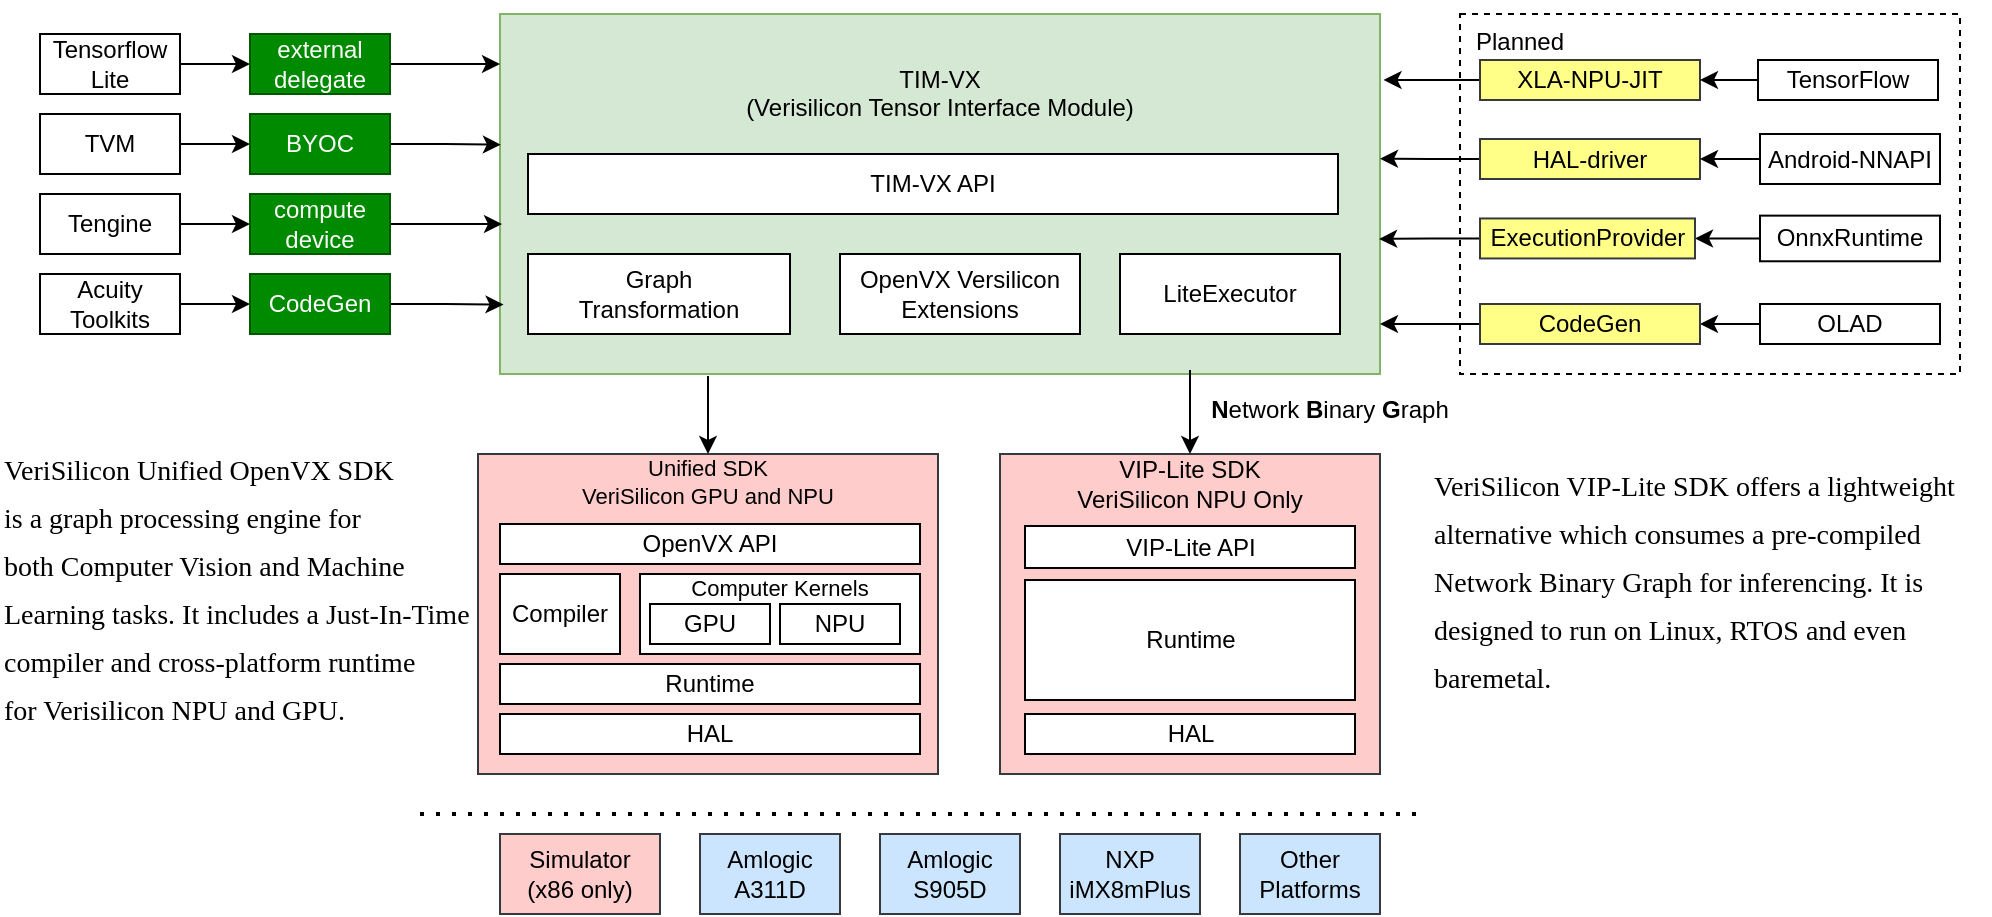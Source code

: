<mxfile version="15.5.2" type="device"><diagram id="VHfcqXCgYyYvh84WI8c_" name="Page-1"><mxGraphModel dx="1639" dy="747" grid="1" gridSize="10" guides="1" tooltips="1" connect="1" arrows="1" fold="1" page="1" pageScale="1" pageWidth="1920" pageHeight="1200" math="0" shadow="0"><root><mxCell id="0"/><mxCell id="1" parent="0"/><mxCell id="7hn8l3dEzRy8Bgzg2w-8-24" value="" style="rounded=0;whiteSpace=wrap;html=1;strokeColor=#000000;fontColor=#000000;dashed=1;" parent="1" vertex="1"><mxGeometry x="760" y="37" width="250" height="180" as="geometry"/></mxCell><mxCell id="O1ek9wwueyP22K0zIJVe-6" value="Unified SDK&lt;br style=&quot;font-size: 11px&quot;&gt;VeriSilicon GPU and NPU&lt;br&gt;&lt;br&gt;&lt;br&gt;&lt;br&gt;&lt;br&gt;&lt;br&gt;&lt;br style=&quot;font-size: 11px&quot;&gt;&lt;br style=&quot;font-size: 11px&quot;&gt;&lt;br style=&quot;font-size: 11px&quot;&gt;&lt;br style=&quot;font-size: 11px&quot;&gt;&lt;br style=&quot;font-size: 11px&quot;&gt;" style="rounded=0;whiteSpace=wrap;html=1;fillColor=#ffcccc;fontSize=11;strokeColor=#36393d;" parent="1" vertex="1"><mxGeometry x="269" y="257" width="230" height="160" as="geometry"/></mxCell><mxCell id="O1ek9wwueyP22K0zIJVe-44" value="Computer Kernels&lt;br style=&quot;font-size: 11px;&quot;&gt;&lt;br style=&quot;font-size: 11px;&quot;&gt;&lt;br style=&quot;font-size: 11px;&quot;&gt;" style="rounded=0;whiteSpace=wrap;html=1;fontSize=11;" parent="1" vertex="1"><mxGeometry x="350" y="317" width="140" height="40" as="geometry"/></mxCell><mxCell id="O1ek9wwueyP22K0zIJVe-5" value="TIM-VX&lt;br&gt;(Verisilicon Tensor Interface Module)&lt;br&gt;&lt;br&gt;&lt;br&gt;&lt;br&gt;&lt;br&gt;&lt;br&gt;&lt;br&gt;&lt;br&gt;" style="rounded=0;whiteSpace=wrap;html=1;fillColor=#d5e8d4;strokeColor=#82b366;" parent="1" vertex="1"><mxGeometry x="280" y="37" width="440" height="180" as="geometry"/></mxCell><mxCell id="O1ek9wwueyP22K0zIJVe-1" value="TIM-VX API" style="rounded=0;whiteSpace=wrap;html=1;" parent="1" vertex="1"><mxGeometry x="294" y="107" width="405" height="30" as="geometry"/></mxCell><mxCell id="O1ek9wwueyP22K0zIJVe-2" value="Graph&lt;br&gt;Transformation" style="rounded=0;whiteSpace=wrap;html=1;" parent="1" vertex="1"><mxGeometry x="294" y="157" width="131" height="40" as="geometry"/></mxCell><mxCell id="O1ek9wwueyP22K0zIJVe-4" value="OpenVX Versilicon Extensions" style="rounded=0;whiteSpace=wrap;html=1;align=center;" parent="1" vertex="1"><mxGeometry x="450" y="157" width="120" height="40" as="geometry"/></mxCell><mxCell id="O1ek9wwueyP22K0zIJVe-7" value="HAL" style="rounded=0;whiteSpace=wrap;html=1;" parent="1" vertex="1"><mxGeometry x="280" y="387" width="210" height="20" as="geometry"/></mxCell><mxCell id="O1ek9wwueyP22K0zIJVe-8" value="OpenVX API" style="rounded=0;whiteSpace=wrap;html=1;" parent="1" vertex="1"><mxGeometry x="280" y="292" width="210" height="20" as="geometry"/></mxCell><mxCell id="O1ek9wwueyP22K0zIJVe-12" value="Compiler" style="rounded=0;whiteSpace=wrap;html=1;" parent="1" vertex="1"><mxGeometry x="280" y="317" width="60" height="40" as="geometry"/></mxCell><mxCell id="O1ek9wwueyP22K0zIJVe-13" value="Amlogic&lt;br&gt;A311D" style="rounded=0;whiteSpace=wrap;html=1;fillColor=#cce5ff;strokeColor=#36393d;" parent="1" vertex="1"><mxGeometry x="380" y="447" width="70" height="40" as="geometry"/></mxCell><mxCell id="O1ek9wwueyP22K0zIJVe-15" value="NXP&lt;br&gt;iMX8mPlus" style="rounded=0;whiteSpace=wrap;html=1;fillColor=#cce5ff;strokeColor=#36393d;" parent="1" vertex="1"><mxGeometry x="560" y="447" width="70" height="40" as="geometry"/></mxCell><mxCell id="O1ek9wwueyP22K0zIJVe-16" value="Simulator&lt;br&gt;(x86 only)" style="rounded=0;whiteSpace=wrap;html=1;fillColor=#ffcccc;strokeColor=#36393d;" parent="1" vertex="1"><mxGeometry x="280" y="447" width="80" height="40" as="geometry"/></mxCell><mxCell id="O1ek9wwueyP22K0zIJVe-32" style="edgeStyle=orthogonalEdgeStyle;rounded=0;orthogonalLoop=1;jettySize=auto;html=1;exitX=1;exitY=0.5;exitDx=0;exitDy=0;" parent="1" source="O1ek9wwueyP22K0zIJVe-17" edge="1"><mxGeometry relative="1" as="geometry"><mxPoint x="280" y="62" as="targetPoint"/></mxGeometry></mxCell><mxCell id="O1ek9wwueyP22K0zIJVe-17" value="external&lt;br&gt;delegate" style="rounded=0;whiteSpace=wrap;html=1;fillColor=#008a00;strokeColor=#005700;fontColor=#ffffff;" parent="1" vertex="1"><mxGeometry x="155" y="47" width="70" height="30" as="geometry"/></mxCell><mxCell id="O1ek9wwueyP22K0zIJVe-34" style="edgeStyle=orthogonalEdgeStyle;rounded=0;orthogonalLoop=1;jettySize=auto;html=1;exitX=1;exitY=0.5;exitDx=0;exitDy=0;entryX=0.001;entryY=0.363;entryDx=0;entryDy=0;entryPerimeter=0;" parent="1" source="O1ek9wwueyP22K0zIJVe-18" target="O1ek9wwueyP22K0zIJVe-5" edge="1"><mxGeometry relative="1" as="geometry"><mxPoint x="277" y="102" as="targetPoint"/></mxGeometry></mxCell><mxCell id="O1ek9wwueyP22K0zIJVe-18" value="BYOC" style="rounded=0;whiteSpace=wrap;html=1;fillColor=#008a00;strokeColor=#005700;fontColor=#ffffff;" parent="1" vertex="1"><mxGeometry x="155" y="87" width="70" height="30" as="geometry"/></mxCell><mxCell id="O1ek9wwueyP22K0zIJVe-36" style="edgeStyle=orthogonalEdgeStyle;rounded=0;orthogonalLoop=1;jettySize=auto;html=1;exitX=1;exitY=0.5;exitDx=0;exitDy=0;" parent="1" source="O1ek9wwueyP22K0zIJVe-19" edge="1"><mxGeometry relative="1" as="geometry"><mxPoint x="281" y="142" as="targetPoint"/></mxGeometry></mxCell><mxCell id="O1ek9wwueyP22K0zIJVe-19" value="compute&lt;br&gt;device" style="rounded=0;whiteSpace=wrap;html=1;fillColor=#008a00;strokeColor=#005700;fontColor=#ffffff;" parent="1" vertex="1"><mxGeometry x="155" y="127" width="70" height="30" as="geometry"/></mxCell><mxCell id="O1ek9wwueyP22K0zIJVe-31" style="edgeStyle=orthogonalEdgeStyle;rounded=0;orthogonalLoop=1;jettySize=auto;html=1;exitX=1;exitY=0.5;exitDx=0;exitDy=0;entryX=0;entryY=0.5;entryDx=0;entryDy=0;" parent="1" source="O1ek9wwueyP22K0zIJVe-21" target="O1ek9wwueyP22K0zIJVe-17" edge="1"><mxGeometry relative="1" as="geometry"/></mxCell><mxCell id="O1ek9wwueyP22K0zIJVe-21" value="Tensorflow Lite" style="rounded=0;whiteSpace=wrap;html=1;" parent="1" vertex="1"><mxGeometry x="50" y="47" width="70" height="30" as="geometry"/></mxCell><mxCell id="O1ek9wwueyP22K0zIJVe-33" style="edgeStyle=orthogonalEdgeStyle;rounded=0;orthogonalLoop=1;jettySize=auto;html=1;exitX=1;exitY=0.5;exitDx=0;exitDy=0;entryX=0;entryY=0.5;entryDx=0;entryDy=0;" parent="1" source="O1ek9wwueyP22K0zIJVe-22" target="O1ek9wwueyP22K0zIJVe-18" edge="1"><mxGeometry relative="1" as="geometry"/></mxCell><mxCell id="O1ek9wwueyP22K0zIJVe-22" value="TVM" style="rounded=0;whiteSpace=wrap;html=1;" parent="1" vertex="1"><mxGeometry x="50" y="87" width="70" height="30" as="geometry"/></mxCell><mxCell id="O1ek9wwueyP22K0zIJVe-35" style="edgeStyle=orthogonalEdgeStyle;rounded=0;orthogonalLoop=1;jettySize=auto;html=1;exitX=1;exitY=0.5;exitDx=0;exitDy=0;" parent="1" source="O1ek9wwueyP22K0zIJVe-23" target="O1ek9wwueyP22K0zIJVe-19" edge="1"><mxGeometry relative="1" as="geometry"/></mxCell><mxCell id="O1ek9wwueyP22K0zIJVe-23" value="Tengine" style="rounded=0;whiteSpace=wrap;html=1;" parent="1" vertex="1"><mxGeometry x="50" y="127" width="70" height="30" as="geometry"/></mxCell><mxCell id="E49QVNKm6BqZbPj6xxwa-10" style="edgeStyle=orthogonalEdgeStyle;rounded=0;orthogonalLoop=1;jettySize=auto;html=1;exitX=1;exitY=0.5;exitDx=0;exitDy=0;entryX=0;entryY=0.5;entryDx=0;entryDy=0;fontSize=20;fontColor=#FFFFFF;" edge="1" parent="1" source="O1ek9wwueyP22K0zIJVe-27" target="E49QVNKm6BqZbPj6xxwa-9"><mxGeometry relative="1" as="geometry"/></mxCell><mxCell id="O1ek9wwueyP22K0zIJVe-27" value="Acuity&lt;br&gt;Toolkits" style="rounded=0;whiteSpace=wrap;html=1;" parent="1" vertex="1"><mxGeometry x="50" y="167" width="70" height="30" as="geometry"/></mxCell><mxCell id="O1ek9wwueyP22K0zIJVe-28" value="Other Platforms" style="rounded=0;whiteSpace=wrap;html=1;fillColor=#cce5ff;strokeColor=#36393d;" parent="1" vertex="1"><mxGeometry x="650" y="447" width="70" height="40" as="geometry"/></mxCell><mxCell id="O1ek9wwueyP22K0zIJVe-29" value="" style="endArrow=none;dashed=1;html=1;dashPattern=1 3;strokeWidth=2;rounded=0;" parent="1" edge="1"><mxGeometry width="50" height="50" relative="1" as="geometry"><mxPoint x="240" y="437" as="sourcePoint"/><mxPoint x="740" y="437" as="targetPoint"/></mxGeometry></mxCell><mxCell id="O1ek9wwueyP22K0zIJVe-39" value="VIP-Lite SDK&lt;br&gt;VeriSilicon NPU Only&lt;br&gt;&lt;br&gt;&lt;br&gt;&lt;br&gt;&lt;br&gt;&lt;br&gt;&lt;br&gt;&lt;br&gt;&lt;br&gt;&lt;br&gt;" style="rounded=0;whiteSpace=wrap;html=1;fillColor=#ffcccc;strokeColor=#36393d;" parent="1" vertex="1"><mxGeometry x="530" y="257" width="190" height="160" as="geometry"/></mxCell><mxCell id="O1ek9wwueyP22K0zIJVe-40" value="HAL" style="rounded=0;whiteSpace=wrap;html=1;" parent="1" vertex="1"><mxGeometry x="542.5" y="387" width="165" height="20" as="geometry"/></mxCell><mxCell id="O1ek9wwueyP22K0zIJVe-41" value="Runtime" style="rounded=0;whiteSpace=wrap;html=1;" parent="1" vertex="1"><mxGeometry x="542.5" y="320" width="165" height="60" as="geometry"/></mxCell><mxCell id="O1ek9wwueyP22K0zIJVe-42" value="GPU" style="rounded=0;whiteSpace=wrap;html=1;" parent="1" vertex="1"><mxGeometry x="355" y="332" width="60" height="20" as="geometry"/></mxCell><mxCell id="O1ek9wwueyP22K0zIJVe-43" value="NPU" style="rounded=0;whiteSpace=wrap;html=1;" parent="1" vertex="1"><mxGeometry x="420" y="332" width="60" height="20" as="geometry"/></mxCell><mxCell id="O1ek9wwueyP22K0zIJVe-45" value="Runtime" style="rounded=0;whiteSpace=wrap;html=1;" parent="1" vertex="1"><mxGeometry x="280" y="362" width="210" height="20" as="geometry"/></mxCell><mxCell id="O1ek9wwueyP22K0zIJVe-48" value="LiteExecutor" style="rounded=0;whiteSpace=wrap;html=1;" parent="1" vertex="1"><mxGeometry x="590" y="157" width="110" height="40" as="geometry"/></mxCell><mxCell id="7hn8l3dEzRy8Bgzg2w-8-1" value="" style="endArrow=classic;html=1;" parent="1" target="O1ek9wwueyP22K0zIJVe-39" edge="1"><mxGeometry width="50" height="50" relative="1" as="geometry"><mxPoint x="625" y="215" as="sourcePoint"/><mxPoint x="800" y="217" as="targetPoint"/></mxGeometry></mxCell><mxCell id="7hn8l3dEzRy8Bgzg2w-8-2" value="&lt;b&gt;N&lt;/b&gt;etwork &lt;b&gt;B&lt;/b&gt;inary &lt;b&gt;G&lt;/b&gt;raph" style="text;html=1;strokeColor=none;fillColor=none;align=center;verticalAlign=middle;whiteSpace=wrap;rounded=0;" parent="1" vertex="1"><mxGeometry x="630" y="225" width="130" height="20" as="geometry"/></mxCell><mxCell id="7hn8l3dEzRy8Bgzg2w-8-3" value="" style="endArrow=classic;html=1;fontColor=#FF3333;entryX=0.5;entryY=0;entryDx=0;entryDy=0;" parent="1" target="O1ek9wwueyP22K0zIJVe-6" edge="1"><mxGeometry width="50" height="50" relative="1" as="geometry"><mxPoint x="384" y="218" as="sourcePoint"/><mxPoint x="470" y="237" as="targetPoint"/></mxGeometry></mxCell><mxCell id="7hn8l3dEzRy8Bgzg2w-8-6" style="edgeStyle=orthogonalEdgeStyle;rounded=0;orthogonalLoop=1;jettySize=auto;html=1;entryX=1.004;entryY=0.183;entryDx=0;entryDy=0;entryPerimeter=0;fontColor=#FF3333;" parent="1" source="7hn8l3dEzRy8Bgzg2w-8-5" target="O1ek9wwueyP22K0zIJVe-5" edge="1"><mxGeometry relative="1" as="geometry"><mxPoint x="731.7" y="69.12" as="targetPoint"/></mxGeometry></mxCell><mxCell id="7hn8l3dEzRy8Bgzg2w-8-5" value="XLA-NPU-JIT" style="rounded=0;whiteSpace=wrap;html=1;fillColor=#ffff88;strokeColor=#36393d;" parent="1" vertex="1"><mxGeometry x="770" y="60" width="110" height="20" as="geometry"/></mxCell><mxCell id="7hn8l3dEzRy8Bgzg2w-8-8" style="edgeStyle=orthogonalEdgeStyle;rounded=0;orthogonalLoop=1;jettySize=auto;html=1;entryX=1;entryY=0.5;entryDx=0;entryDy=0;fontColor=#000000;" parent="1" source="7hn8l3dEzRy8Bgzg2w-8-7" target="7hn8l3dEzRy8Bgzg2w-8-5" edge="1"><mxGeometry relative="1" as="geometry"/></mxCell><mxCell id="7hn8l3dEzRy8Bgzg2w-8-7" value="TensorFlow" style="rounded=0;whiteSpace=wrap;html=1;strokeColor=#000000;" parent="1" vertex="1"><mxGeometry x="909" y="60" width="90" height="20" as="geometry"/></mxCell><mxCell id="7hn8l3dEzRy8Bgzg2w-8-12" style="edgeStyle=orthogonalEdgeStyle;rounded=0;orthogonalLoop=1;jettySize=auto;html=1;entryX=1;entryY=0.402;entryDx=0;entryDy=0;entryPerimeter=0;fontColor=#000000;" parent="1" source="7hn8l3dEzRy8Bgzg2w-8-9" target="O1ek9wwueyP22K0zIJVe-5" edge="1"><mxGeometry relative="1" as="geometry"/></mxCell><mxCell id="7hn8l3dEzRy8Bgzg2w-8-9" value="HAL-driver" style="rounded=0;whiteSpace=wrap;html=1;strokeColor=#36393d;fillColor=#ffff88;" parent="1" vertex="1"><mxGeometry x="770" y="99.5" width="110" height="20" as="geometry"/></mxCell><mxCell id="7hn8l3dEzRy8Bgzg2w-8-11" style="edgeStyle=orthogonalEdgeStyle;rounded=0;orthogonalLoop=1;jettySize=auto;html=1;entryX=1;entryY=0.5;entryDx=0;entryDy=0;fontColor=#000000;" parent="1" source="7hn8l3dEzRy8Bgzg2w-8-10" target="7hn8l3dEzRy8Bgzg2w-8-9" edge="1"><mxGeometry relative="1" as="geometry"/></mxCell><mxCell id="7hn8l3dEzRy8Bgzg2w-8-10" value="Android-NNAPI" style="rounded=0;whiteSpace=wrap;html=1;strokeColor=#000000;" parent="1" vertex="1"><mxGeometry x="910" y="97" width="90" height="25" as="geometry"/></mxCell><mxCell id="7hn8l3dEzRy8Bgzg2w-8-22" value="" style="edgeStyle=orthogonalEdgeStyle;rounded=0;orthogonalLoop=1;jettySize=auto;html=1;fontColor=#000000;" parent="1" source="7hn8l3dEzRy8Bgzg2w-8-20" target="7hn8l3dEzRy8Bgzg2w-8-21" edge="1"><mxGeometry relative="1" as="geometry"/></mxCell><mxCell id="7hn8l3dEzRy8Bgzg2w-8-23" style="edgeStyle=orthogonalEdgeStyle;rounded=0;orthogonalLoop=1;jettySize=auto;html=1;fontColor=#000000;entryX=0.999;entryY=0.625;entryDx=0;entryDy=0;entryPerimeter=0;" parent="1" source="7hn8l3dEzRy8Bgzg2w-8-21" edge="1" target="O1ek9wwueyP22K0zIJVe-5"><mxGeometry relative="1" as="geometry"><mxPoint x="740" y="151" as="targetPoint"/></mxGeometry></mxCell><mxCell id="7hn8l3dEzRy8Bgzg2w-8-21" value="ExecutionProvider" style="whiteSpace=wrap;html=1;rounded=0;fillColor=#ffff88;strokeColor=#36393d;" parent="1" vertex="1"><mxGeometry x="770" y="139.23" width="107.5" height="20" as="geometry"/></mxCell><mxCell id="7hn8l3dEzRy8Bgzg2w-8-35" style="edgeStyle=orthogonalEdgeStyle;rounded=0;orthogonalLoop=1;jettySize=auto;html=1;entryX=1;entryY=0.5;entryDx=0;entryDy=0;fontColor=#000000;" parent="1" source="7hn8l3dEzRy8Bgzg2w-8-32" target="7hn8l3dEzRy8Bgzg2w-8-34" edge="1"><mxGeometry relative="1" as="geometry"/></mxCell><mxCell id="7hn8l3dEzRy8Bgzg2w-8-32" value="OLAD" style="rounded=0;whiteSpace=wrap;html=1;strokeColor=#000000;fontColor=#000000;" parent="1" vertex="1"><mxGeometry x="910" y="182" width="90" height="20" as="geometry"/></mxCell><mxCell id="7hn8l3dEzRy8Bgzg2w-8-36" style="edgeStyle=orthogonalEdgeStyle;rounded=0;orthogonalLoop=1;jettySize=auto;html=1;entryX=1;entryY=0.861;entryDx=0;entryDy=0;entryPerimeter=0;fontColor=#000000;" parent="1" source="7hn8l3dEzRy8Bgzg2w-8-34" target="O1ek9wwueyP22K0zIJVe-5" edge="1"><mxGeometry relative="1" as="geometry"/></mxCell><mxCell id="7hn8l3dEzRy8Bgzg2w-8-34" value="CodeGen" style="rounded=0;whiteSpace=wrap;html=1;strokeColor=#36393d;fillColor=#ffff88;" parent="1" vertex="1"><mxGeometry x="770" y="182" width="110" height="20" as="geometry"/></mxCell><mxCell id="7hn8l3dEzRy8Bgzg2w-8-14" value="Planned" style="text;html=1;fillColor=none;align=center;verticalAlign=middle;whiteSpace=wrap;rounded=0;fontColor=#000000;dashed=1;" parent="1" vertex="1"><mxGeometry x="745" y="30" width="90" height="42" as="geometry"/></mxCell><mxCell id="7hn8l3dEzRy8Bgzg2w-8-20" value="OnnxRuntime" style="rounded=0;whiteSpace=wrap;html=1;strokeColor=#000000;" parent="1" vertex="1"><mxGeometry x="910" y="137.82" width="90" height="22.82" as="geometry"/></mxCell><mxCell id="E49QVNKm6BqZbPj6xxwa-11" style="edgeStyle=orthogonalEdgeStyle;rounded=0;orthogonalLoop=1;jettySize=auto;html=1;exitX=1;exitY=0.5;exitDx=0;exitDy=0;entryX=0.004;entryY=0.807;entryDx=0;entryDy=0;entryPerimeter=0;fontSize=20;fontColor=#FFFFFF;" edge="1" parent="1" source="E49QVNKm6BqZbPj6xxwa-9" target="O1ek9wwueyP22K0zIJVe-5"><mxGeometry relative="1" as="geometry"/></mxCell><mxCell id="E49QVNKm6BqZbPj6xxwa-9" value="CodeGen" style="rounded=0;whiteSpace=wrap;html=1;fillColor=#008a00;strokeColor=#005700;fontColor=#ffffff;" vertex="1" parent="1"><mxGeometry x="155" y="167" width="70" height="30" as="geometry"/></mxCell><mxCell id="E49QVNKm6BqZbPj6xxwa-12" value="Amlogic&lt;br&gt;S905D" style="rounded=0;whiteSpace=wrap;html=1;fillColor=#cce5ff;strokeColor=#36393d;" vertex="1" parent="1"><mxGeometry x="470" y="447" width="70" height="40" as="geometry"/></mxCell><mxCell id="E49QVNKm6BqZbPj6xxwa-14" value="VIP-Lite API" style="rounded=0;whiteSpace=wrap;html=1;" vertex="1" parent="1"><mxGeometry x="542.5" y="293" width="165" height="21" as="geometry"/></mxCell><mxCell id="E49QVNKm6BqZbPj6xxwa-15" value="&lt;font color=&quot;#000000&quot; style=&quot;font-size: 14px&quot;&gt;&lt;font face=&quot;Times New Roman&quot;&gt;VeriSilicon Unified OpenVX SDK&lt;br&gt;is a graph processing engine for&lt;br&gt;both Computer Vision and Machine&lt;br&gt;Learning tasks. It includes a Just-In-Time&lt;br&gt;compiler and cross-platform runtime&lt;br&gt;for Verisilicon NPU and GPU.&lt;/font&gt;&lt;br&gt;&lt;/font&gt;" style="text;html=1;align=left;verticalAlign=middle;resizable=0;points=[];autosize=1;strokeColor=none;fillColor=none;fontSize=20;fontColor=#FFFFFF;" vertex="1" parent="1"><mxGeometry x="30" y="237" width="250" height="170" as="geometry"/></mxCell><mxCell id="E49QVNKm6BqZbPj6xxwa-17" value="&lt;font color=&quot;#000000&quot; style=&quot;font-size: 14px&quot;&gt;&lt;font face=&quot;Times New Roman&quot;&gt;VeriSilicon VIP-Lite SDK offers a lightweight&lt;br&gt;alternative which consumes a pre-compiled&amp;nbsp;&lt;br&gt;Network Binary Graph for inferencing. It is&lt;br&gt;designed to run on Linux, RTOS and even&lt;br&gt;baremetal.&lt;/font&gt;&lt;br&gt;&lt;/font&gt;" style="text;html=1;align=left;verticalAlign=middle;resizable=0;points=[];autosize=1;strokeColor=none;fillColor=none;fontSize=20;fontColor=#FFFFFF;" vertex="1" parent="1"><mxGeometry x="745" y="248" width="280" height="140" as="geometry"/></mxCell></root></mxGraphModel></diagram></mxfile>